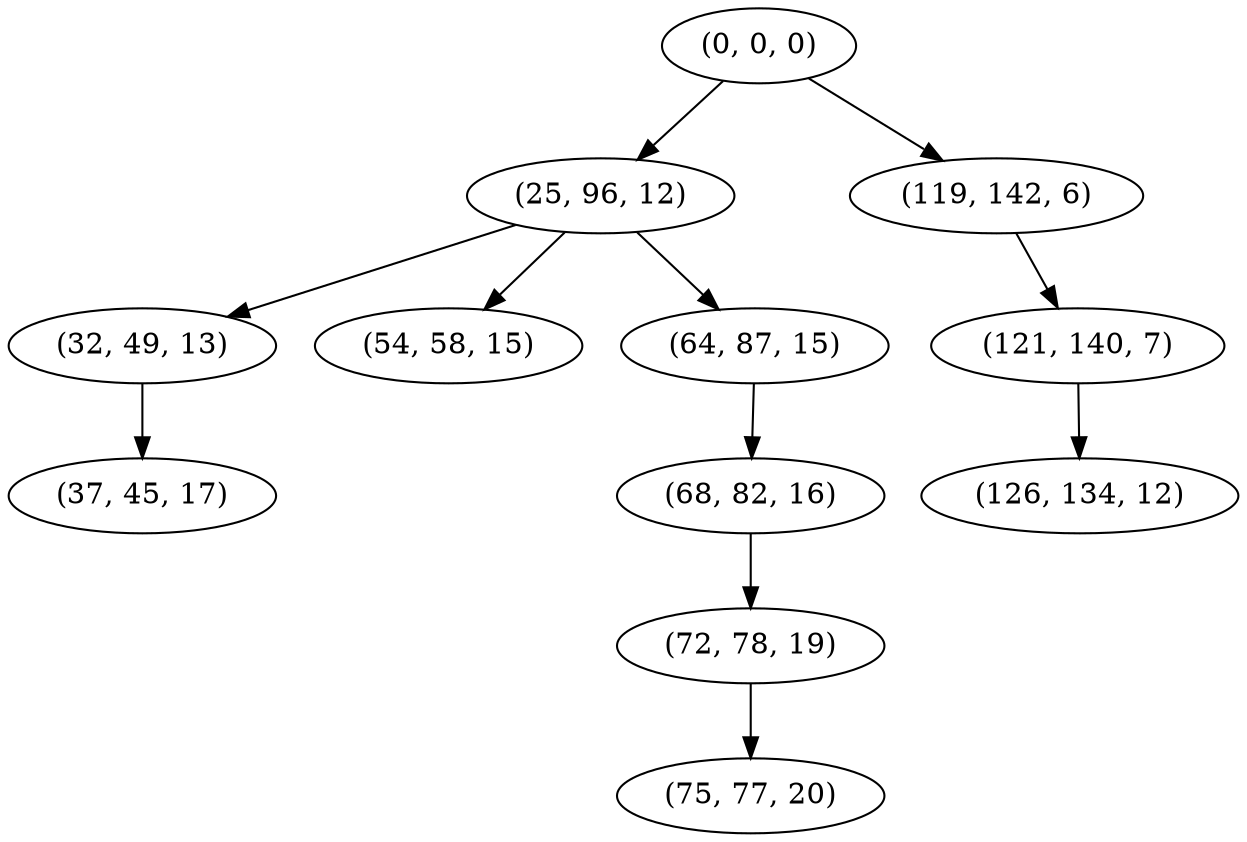 digraph tree {
    "(0, 0, 0)";
    "(25, 96, 12)";
    "(32, 49, 13)";
    "(37, 45, 17)";
    "(54, 58, 15)";
    "(64, 87, 15)";
    "(68, 82, 16)";
    "(72, 78, 19)";
    "(75, 77, 20)";
    "(119, 142, 6)";
    "(121, 140, 7)";
    "(126, 134, 12)";
    "(0, 0, 0)" -> "(25, 96, 12)";
    "(0, 0, 0)" -> "(119, 142, 6)";
    "(25, 96, 12)" -> "(32, 49, 13)";
    "(25, 96, 12)" -> "(54, 58, 15)";
    "(25, 96, 12)" -> "(64, 87, 15)";
    "(32, 49, 13)" -> "(37, 45, 17)";
    "(64, 87, 15)" -> "(68, 82, 16)";
    "(68, 82, 16)" -> "(72, 78, 19)";
    "(72, 78, 19)" -> "(75, 77, 20)";
    "(119, 142, 6)" -> "(121, 140, 7)";
    "(121, 140, 7)" -> "(126, 134, 12)";
}
